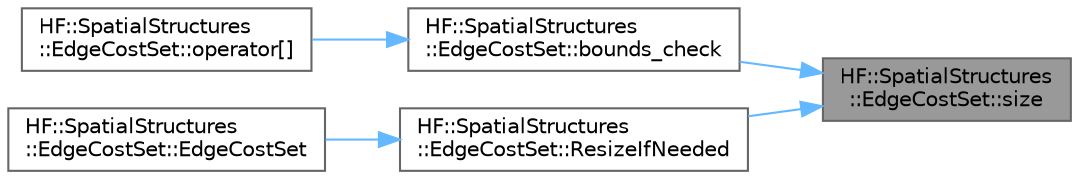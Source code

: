 digraph "HF::SpatialStructures::EdgeCostSet::size"
{
 // LATEX_PDF_SIZE
  bgcolor="transparent";
  edge [fontname=Helvetica,fontsize=10,labelfontname=Helvetica,labelfontsize=10];
  node [fontname=Helvetica,fontsize=10,shape=box,height=0.2,width=0.4];
  rankdir="RL";
  Node1 [label="HF::SpatialStructures\l::EdgeCostSet::size",height=0.2,width=0.4,color="gray40", fillcolor="grey60", style="filled", fontcolor="black",tooltip="Get the size of this edge matrix."];
  Node1 -> Node2 [dir="back",color="steelblue1",style="solid"];
  Node2 [label="HF::SpatialStructures\l::EdgeCostSet::bounds_check",height=0.2,width=0.4,color="grey40", fillcolor="white", style="filled",URL="$a01547.html#a4b139518bc0939554df19e83c8e0b916",tooltip=" "];
  Node2 -> Node3 [dir="back",color="steelblue1",style="solid"];
  Node3 [label="HF::SpatialStructures\l::EdgeCostSet::operator[]",height=0.2,width=0.4,color="grey40", fillcolor="white", style="filled",URL="$a01547.html#a383475da303d0b59bedfa2a83f1487b4",tooltip="Index internal values array."];
  Node1 -> Node4 [dir="back",color="steelblue1",style="solid"];
  Node4 [label="HF::SpatialStructures\l::EdgeCostSet::ResizeIfNeeded",height=0.2,width=0.4,color="grey40", fillcolor="white", style="filled",URL="$a01547.html#a22bf925d64a8ab8c0920d668068dc3db",tooltip="Resize this edge matrix if needed."];
  Node4 -> Node5 [dir="back",color="steelblue1",style="solid"];
  Node5 [label="HF::SpatialStructures\l::EdgeCostSet::EdgeCostSet",height=0.2,width=0.4,color="grey40", fillcolor="white", style="filled",URL="$a01547.html#a292cb98e857b8ae2606395ed57ebcec8",tooltip="Create an edge cost set and allocate a specific size."];
}
